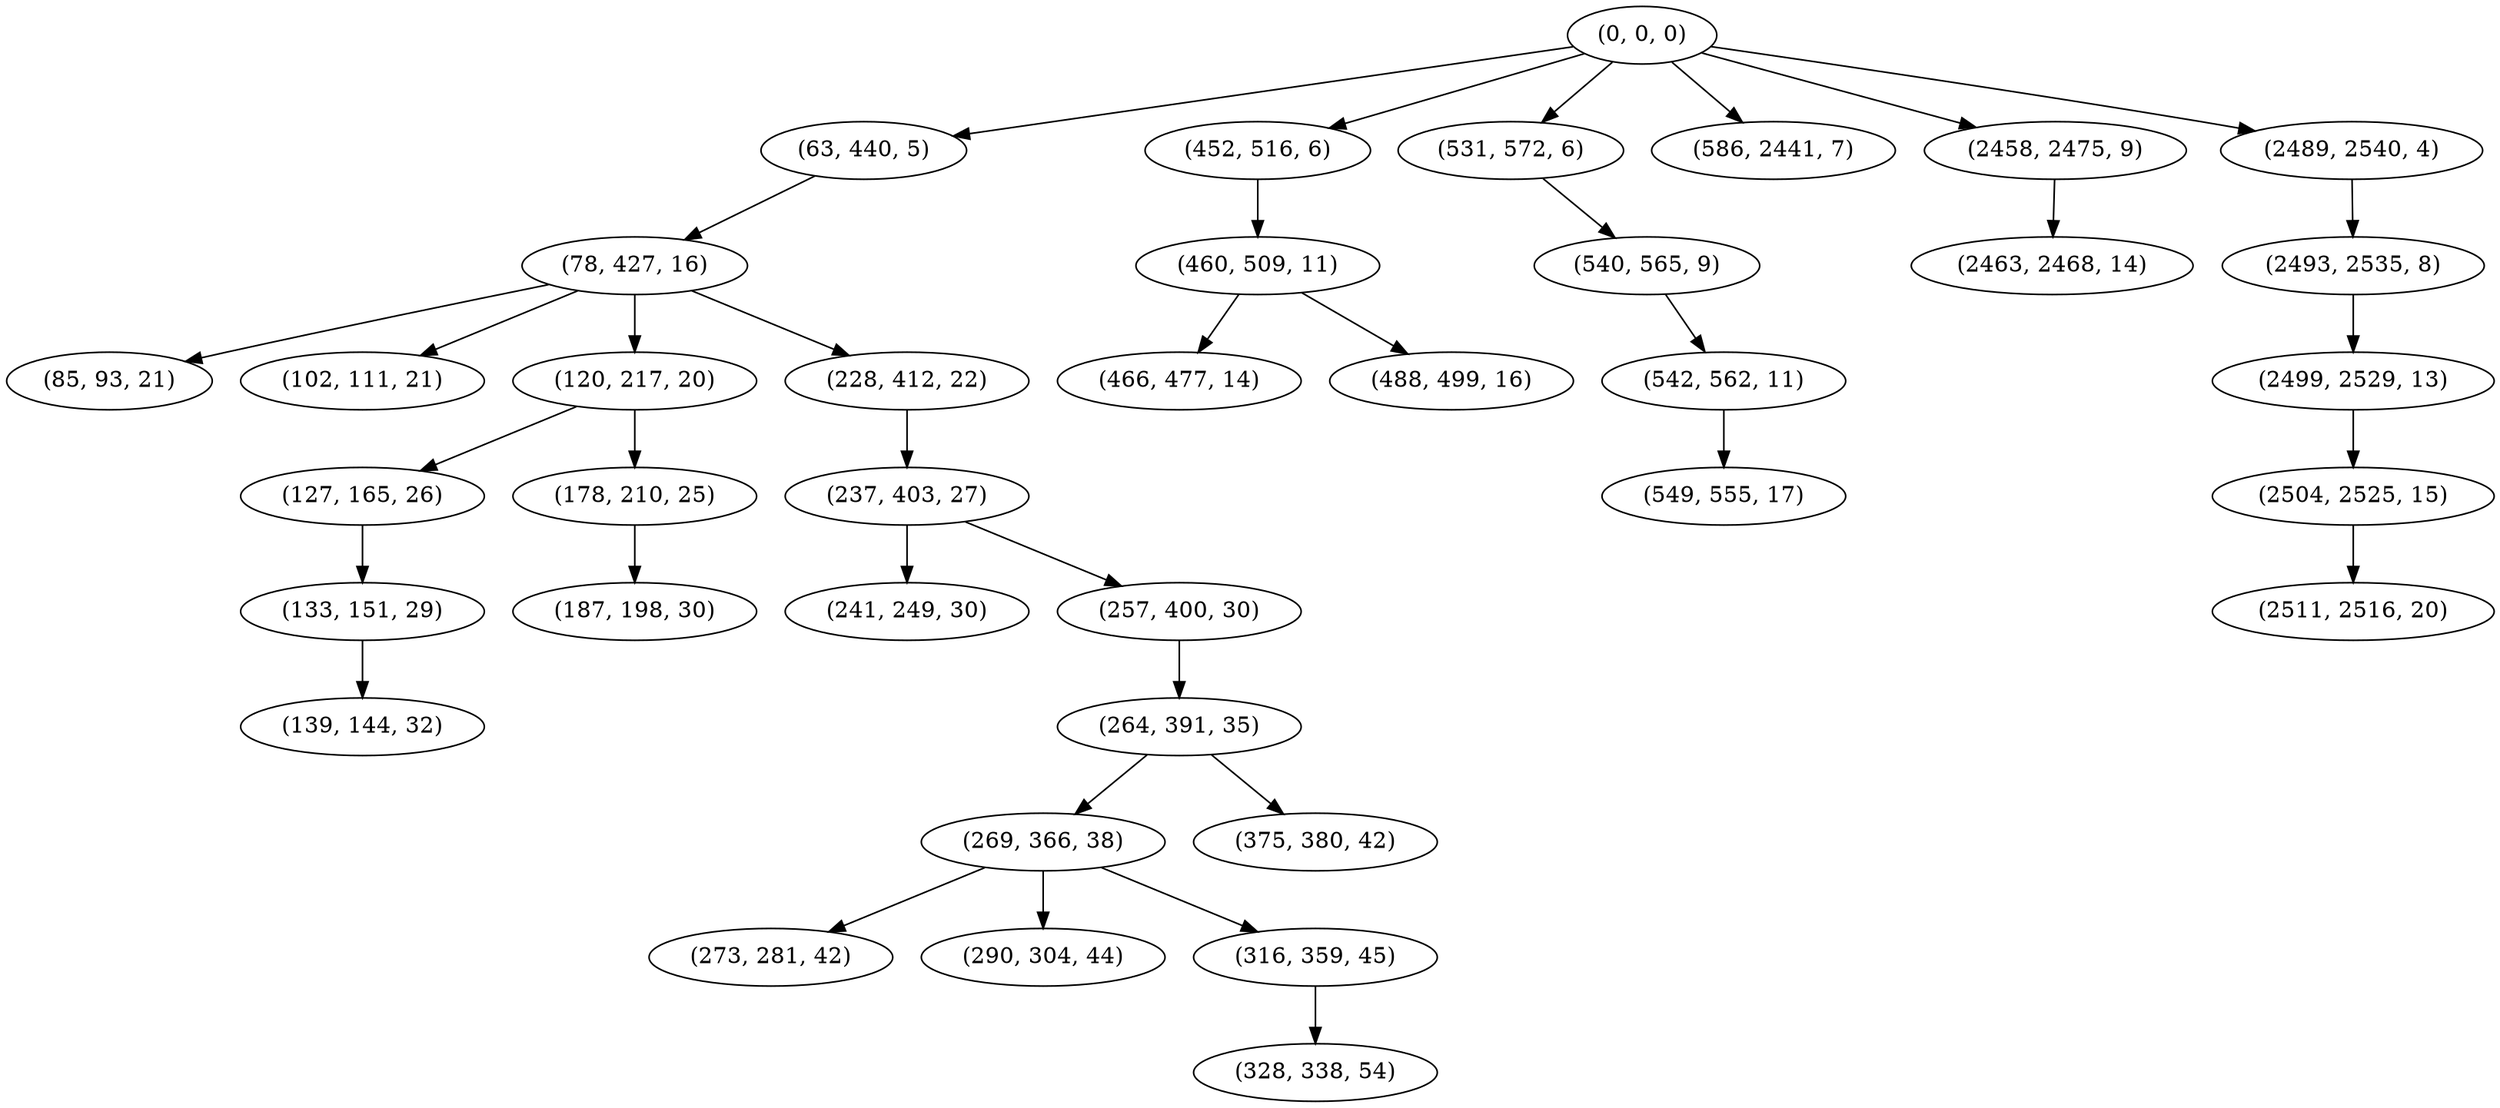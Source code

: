 digraph tree {
    "(0, 0, 0)";
    "(63, 440, 5)";
    "(78, 427, 16)";
    "(85, 93, 21)";
    "(102, 111, 21)";
    "(120, 217, 20)";
    "(127, 165, 26)";
    "(133, 151, 29)";
    "(139, 144, 32)";
    "(178, 210, 25)";
    "(187, 198, 30)";
    "(228, 412, 22)";
    "(237, 403, 27)";
    "(241, 249, 30)";
    "(257, 400, 30)";
    "(264, 391, 35)";
    "(269, 366, 38)";
    "(273, 281, 42)";
    "(290, 304, 44)";
    "(316, 359, 45)";
    "(328, 338, 54)";
    "(375, 380, 42)";
    "(452, 516, 6)";
    "(460, 509, 11)";
    "(466, 477, 14)";
    "(488, 499, 16)";
    "(531, 572, 6)";
    "(540, 565, 9)";
    "(542, 562, 11)";
    "(549, 555, 17)";
    "(586, 2441, 7)";
    "(2458, 2475, 9)";
    "(2463, 2468, 14)";
    "(2489, 2540, 4)";
    "(2493, 2535, 8)";
    "(2499, 2529, 13)";
    "(2504, 2525, 15)";
    "(2511, 2516, 20)";
    "(0, 0, 0)" -> "(63, 440, 5)";
    "(0, 0, 0)" -> "(452, 516, 6)";
    "(0, 0, 0)" -> "(531, 572, 6)";
    "(0, 0, 0)" -> "(586, 2441, 7)";
    "(0, 0, 0)" -> "(2458, 2475, 9)";
    "(0, 0, 0)" -> "(2489, 2540, 4)";
    "(63, 440, 5)" -> "(78, 427, 16)";
    "(78, 427, 16)" -> "(85, 93, 21)";
    "(78, 427, 16)" -> "(102, 111, 21)";
    "(78, 427, 16)" -> "(120, 217, 20)";
    "(78, 427, 16)" -> "(228, 412, 22)";
    "(120, 217, 20)" -> "(127, 165, 26)";
    "(120, 217, 20)" -> "(178, 210, 25)";
    "(127, 165, 26)" -> "(133, 151, 29)";
    "(133, 151, 29)" -> "(139, 144, 32)";
    "(178, 210, 25)" -> "(187, 198, 30)";
    "(228, 412, 22)" -> "(237, 403, 27)";
    "(237, 403, 27)" -> "(241, 249, 30)";
    "(237, 403, 27)" -> "(257, 400, 30)";
    "(257, 400, 30)" -> "(264, 391, 35)";
    "(264, 391, 35)" -> "(269, 366, 38)";
    "(264, 391, 35)" -> "(375, 380, 42)";
    "(269, 366, 38)" -> "(273, 281, 42)";
    "(269, 366, 38)" -> "(290, 304, 44)";
    "(269, 366, 38)" -> "(316, 359, 45)";
    "(316, 359, 45)" -> "(328, 338, 54)";
    "(452, 516, 6)" -> "(460, 509, 11)";
    "(460, 509, 11)" -> "(466, 477, 14)";
    "(460, 509, 11)" -> "(488, 499, 16)";
    "(531, 572, 6)" -> "(540, 565, 9)";
    "(540, 565, 9)" -> "(542, 562, 11)";
    "(542, 562, 11)" -> "(549, 555, 17)";
    "(2458, 2475, 9)" -> "(2463, 2468, 14)";
    "(2489, 2540, 4)" -> "(2493, 2535, 8)";
    "(2493, 2535, 8)" -> "(2499, 2529, 13)";
    "(2499, 2529, 13)" -> "(2504, 2525, 15)";
    "(2504, 2525, 15)" -> "(2511, 2516, 20)";
}
